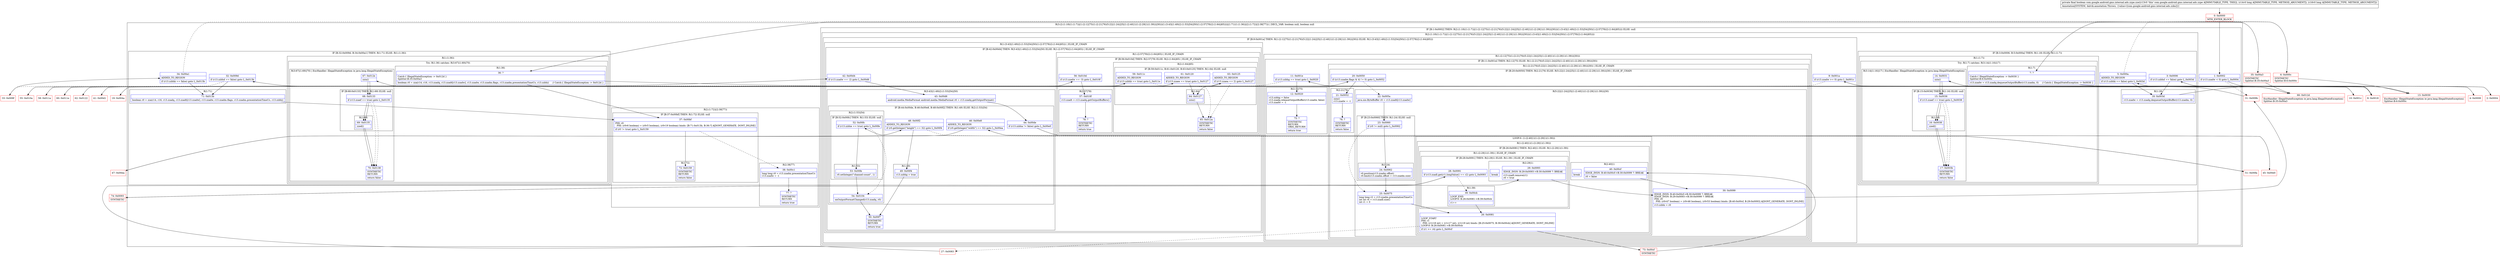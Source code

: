 digraph "CFG forcom.google.android.gms.internal.ads.zzpe.zze(JJ)Z" {
subgraph cluster_Region_778124201 {
label = "R(3:(2:(1:18)(1:(1:7))|(1:(2:12|75)(1:(2:21|76)(5:22|(1:24)|25|(1:(2:40|1)(1:(2:29|1)(1:39)))|30)))(1:(3:43|(1:49)(2:(1:53)|54)|50)(1:(2:57|78)(2:(1:64)|65))))|(1:71)(1:(1:36))|(2:(1:72)|(2:38|77))) | DECL_VAR: boolean null, boolean null\l";
node [shape=record,color=blue];
subgraph cluster_IfRegion_1723107990 {
label = "IF [B:1:0x0002] THEN: R(2:(1:18)(1:(1:7))|(1:(2:12|75)(1:(2:21|76)(5:22|(1:24)|25|(1:(2:40|1)(1:(2:29|1)(1:39)))|30)))(1:(3:43|(1:49)(2:(1:53)|54)|50)(1:(2:57|78)(2:(1:64)|65)))) ELSE: null";
node [shape=record,color=blue];
Node_1 [shape=record,label="{1\:\ 0x0002|if (r13.zzadw \< 0) goto L_0x0004\l}"];
subgraph cluster_Region_687209028 {
label = "R(2:(1:18)(1:(1:7))|(1:(2:12|75)(1:(2:21|76)(5:22|(1:24)|25|(1:(2:40|1)(1:(2:29|1)(1:39)))|30)))(1:(3:43|(1:49)(2:(1:53)|54)|50)(1:(2:57|78)(2:(1:64)|65))))";
node [shape=record,color=blue];
subgraph cluster_IfRegion_159114626 {
label = "IF [B:3:0x0006, B:5:0x000a] THEN: R(1:18) ELSE: R(1:(1:7))";
node [shape=record,color=blue];
Node_3 [shape=record,label="{3\:\ 0x0006|if (r13.zzbhd == false) goto L_0x003d\l}"];
Node_5 [shape=record,label="{5\:\ 0x000a|ADDED_TO_REGION\l|if (r13.zzbhk == false) goto L_0x003d\l}"];
subgraph cluster_Region_786443127 {
label = "R(1:18)";
node [shape=record,color=blue];
Node_18 [shape=record,label="{18\:\ 0x003d|r13.zzadw = r13.zzadq.dequeueOutputBuffer(r13.zzadm, 0)\l}"];
}
subgraph cluster_Region_1816327175 {
label = "R(1:(1:7))";
node [shape=record,color=blue];
subgraph cluster_TryCatchRegion_1809974289 {
label = "Try: R(1:7) catches: R(3:14|(1:16)|17)";
node [shape=record,color=blue];
subgraph cluster_Region_1029946138 {
label = "R(1:7)";
node [shape=record,color=blue];
Node_7 [shape=record,label="{7\:\ ?|Catch:\{ IllegalStateException \-\> 0x0030 \}\lSplitter:B:6:0x000c\l|r13.zzadw = r13.zzadq.dequeueOutputBuffer(r13.zzadm, 0)     \/\/ Catch:\{ IllegalStateException \-\> 0x0030 \}\l}"];
}
subgraph cluster_Region_318215250 {
label = "R(3:14|(1:16)|17) | ExcHandler: IllegalStateException (e java.lang.IllegalStateException)\l";
node [shape=record,color=blue];
Node_14 [shape=record,label="{14\:\ 0x0031|zziu()\l}"];
subgraph cluster_IfRegion_1768863943 {
label = "IF [B:15:0x0036] THEN: R(1:16) ELSE: null";
node [shape=record,color=blue];
Node_15 [shape=record,label="{15\:\ 0x0036|if (r13.zzaef == true) goto L_0x0038\l}"];
subgraph cluster_Region_307755895 {
label = "R(1:16)";
node [shape=record,color=blue];
Node_16 [shape=record,label="{16\:\ 0x0038|zzed()\l}"];
}
}
Node_17 [shape=record,label="{17\:\ 0x003b|SYNTHETIC\lRETURN\l|return false\l}"];
}
}
}
}
subgraph cluster_IfRegion_852244812 {
label = "IF [B:9:0x001a] THEN: R(1:(2:12|75)(1:(2:21|76)(5:22|(1:24)|25|(1:(2:40|1)(1:(2:29|1)(1:39)))|30))) ELSE: R(1:(3:43|(1:49)(2:(1:53)|54)|50)(1:(2:57|78)(2:(1:64)|65)))";
node [shape=record,color=blue];
Node_9 [shape=record,label="{9\:\ 0x001a|if (r13.zzadw \>= 0) goto L_0x001c\l}"];
subgraph cluster_Region_473398851 {
label = "R(1:(2:12|75)(1:(2:21|76)(5:22|(1:24)|25|(1:(2:40|1)(1:(2:29|1)(1:39)))|30)))";
node [shape=record,color=blue];
subgraph cluster_IfRegion_8607106 {
label = "IF [B:11:0x001e] THEN: R(2:12|75) ELSE: R(1:(2:21|76)(5:22|(1:24)|25|(1:(2:40|1)(1:(2:29|1)(1:39)))|30))";
node [shape=record,color=blue];
Node_11 [shape=record,label="{11\:\ 0x001e|if (r13.zzbhg == true) goto L_0x0020\l}"];
subgraph cluster_Region_757242534 {
label = "R(2:12|75)";
node [shape=record,color=blue];
Node_12 [shape=record,label="{12\:\ 0x0020|r13.zzbhg = false\lr13.zzadq.releaseOutputBuffer(r13.zzadw, false)\lr13.zzadw = \-1\l}"];
Node_75 [shape=record,label="{75\:\ ?|SYNTHETIC\lRETURN\lORIG_RETURN\l|return true\l}"];
}
subgraph cluster_Region_2130165783 {
label = "R(1:(2:21|76)(5:22|(1:24)|25|(1:(2:40|1)(1:(2:29|1)(1:39)))|30)) | ELSE_IF_CHAIN\l";
node [shape=record,color=blue];
subgraph cluster_IfRegion_1502969068 {
label = "IF [B:20:0x0050] THEN: R(2:21|76) ELSE: R(5:22|(1:24)|25|(1:(2:40|1)(1:(2:29|1)(1:39)))|30) | ELSE_IF_CHAIN\l";
node [shape=record,color=blue];
Node_20 [shape=record,label="{20\:\ 0x0050|if ((r13.zzadm.flags & 4) != 0) goto L_0x0052\l}"];
subgraph cluster_Region_1134566681 {
label = "R(2:21|76)";
node [shape=record,color=blue];
Node_21 [shape=record,label="{21\:\ 0x0052|zziu()\lr13.zzadw = \-1\l}"];
Node_76 [shape=record,label="{76\:\ ?|SYNTHETIC\lRETURN\l|return false\l}"];
}
subgraph cluster_Region_1934795132 {
label = "R(5:22|(1:24)|25|(1:(2:40|1)(1:(2:29|1)(1:39)))|30)";
node [shape=record,color=blue];
Node_22 [shape=record,label="{22\:\ 0x005a|java.nio.ByteBuffer r0 = r13.zzadt[r13.zzadw]\l}"];
subgraph cluster_IfRegion_1745019157 {
label = "IF [B:23:0x0060] THEN: R(1:24) ELSE: null";
node [shape=record,color=blue];
Node_23 [shape=record,label="{23\:\ 0x0060|if (r0 != null) goto L_0x0062\l}"];
subgraph cluster_Region_798156639 {
label = "R(1:24)";
node [shape=record,color=blue];
Node_24 [shape=record,label="{24\:\ 0x0062|r0.position(r13.zzadm.offset)\lr0.limit(r13.zzadm.offset + r13.zzadm.size)\l}"];
}
}
Node_25 [shape=record,label="{25\:\ 0x0075|long long r2 = r13.zzadm.presentationTimeUs\lint int r4 = r13.zzadl.size()\lint r1 = 0\l}"];
subgraph cluster_LoopRegion_2054047841 {
label = "LOOP:0: (1:(2:40|1)(1:(2:29|1)(1:39)))";
node [shape=record,color=blue];
subgraph cluster_Region_987351107 {
label = "R(1:(2:40|1)(1:(2:29|1)(1:39)))";
node [shape=record,color=blue];
subgraph cluster_IfRegion_48342586 {
label = "IF [B:26:0x0081] THEN: R(2:40|1) ELSE: R(1:(2:29|1)(1:39))";
node [shape=record,color=blue];
Node_26 [shape=record,label="{26\:\ 0x0081|LOOP_START\lPHI: r1 \l  PHI: (r1v18 int) = (r1v17 int), (r1v19 int) binds: [B:25:0x0075, B:39:0x00cb] A[DONT_GENERATE, DONT_INLINE]\lLOOP:0: B:26:0x0081\-\>B:39:0x00cb\l|if (r1 \>= r4) goto L_0x00cf\l}"];
subgraph cluster_Region_1415535926 {
label = "R(2:40|1)";
node [shape=record,color=blue];
Node_40 [shape=record,label="{40\:\ 0x00cf|EDGE_INSN: B:40:0x00cf\-\>B:30:0x0099 ?: BREAK  \l|r0 = false\l}"];
Node_InsnContainer_1213833704 [shape=record,label="{|break\l}"];
}
subgraph cluster_Region_189932847 {
label = "R(1:(2:29|1)(1:39)) | ELSE_IF_CHAIN\l";
node [shape=record,color=blue];
subgraph cluster_IfRegion_1683927692 {
label = "IF [B:28:0x0091] THEN: R(2:29|1) ELSE: R(1:39) | ELSE_IF_CHAIN\l";
node [shape=record,color=blue];
Node_28 [shape=record,label="{28\:\ 0x0091|if (r13.zzadl.get(r1).longValue() == r2) goto L_0x0093\l}"];
subgraph cluster_Region_1157914056 {
label = "R(2:29|1)";
node [shape=record,color=blue];
Node_29 [shape=record,label="{29\:\ 0x0093|EDGE_INSN: B:29:0x0093\-\>B:30:0x0099 ?: BREAK  \l|r13.zzadl.remove(r1)\lr0 = true\l}"];
Node_InsnContainer_58153316 [shape=record,label="{|break\l}"];
}
subgraph cluster_Region_2106914106 {
label = "R(1:39)";
node [shape=record,color=blue];
Node_39 [shape=record,label="{39\:\ 0x00cb|LOOP_END\lLOOP:0: B:26:0x0081\-\>B:39:0x00cb\l|r1++\l}"];
}
}
}
}
}
}
Node_30 [shape=record,label="{30\:\ 0x0099|EDGE_INSN: B:40:0x00cf\-\>B:30:0x0099 ?: BREAK  \lEDGE_INSN: B:29:0x0093\-\>B:30:0x0099 ?: BREAK  \lPHI: r0 \l  PHI: (r0v47 boolean) = (r0v46 boolean), (r0v53 boolean) binds: [B:40:0x00cf, B:29:0x0093] A[DONT_GENERATE, DONT_INLINE]\l|r13.zzbhi = r0\l}"];
}
}
}
}
}
subgraph cluster_Region_1998062233 {
label = "R(1:(3:43|(1:49)(2:(1:53)|54)|50)(1:(2:57|78)(2:(1:64)|65))) | ELSE_IF_CHAIN\l";
node [shape=record,color=blue];
subgraph cluster_IfRegion_1917565811 {
label = "IF [B:42:0x00d4] THEN: R(3:43|(1:49)(2:(1:53)|54)|50) ELSE: R(1:(2:57|78)(2:(1:64)|65)) | ELSE_IF_CHAIN\l";
node [shape=record,color=blue];
Node_42 [shape=record,label="{42\:\ 0x00d4|if (r13.zzadw == \-2) goto L_0x00d6\l}"];
subgraph cluster_Region_1782988395 {
label = "R(3:43|(1:49)(2:(1:53)|54)|50)";
node [shape=record,color=blue];
Node_43 [shape=record,label="{43\:\ 0x00d6|android.media.MediaFormat android.media.MediaFormat r0 = r13.zzadq.getOutputFormat()\l}"];
subgraph cluster_IfRegion_48444678 {
label = "IF [B:44:0x00de, B:46:0x00e8, B:48:0x00f2] THEN: R(1:49) ELSE: R(2:(1:53)|54)";
node [shape=record,color=blue];
Node_44 [shape=record,label="{44\:\ 0x00de|if (r13.zzbha != false) goto L_0x00e0\l}"];
Node_46 [shape=record,label="{46\:\ 0x00e8|ADDED_TO_REGION\l|if (r0.getInteger(\"width\") == 32) goto L_0x00ea\l}"];
Node_48 [shape=record,label="{48\:\ 0x00f2|ADDED_TO_REGION\l|if (r0.getInteger(\"height\") == 32) goto L_0x00f4\l}"];
subgraph cluster_Region_1747620680 {
label = "R(1:49)";
node [shape=record,color=blue];
Node_49 [shape=record,label="{49\:\ 0x00f4|r13.zzbhg = true\l}"];
}
subgraph cluster_Region_683439974 {
label = "R(2:(1:53)|54)";
node [shape=record,color=blue];
subgraph cluster_IfRegion_1370446672 {
label = "IF [B:52:0x00fc] THEN: R(1:53) ELSE: null";
node [shape=record,color=blue];
Node_52 [shape=record,label="{52\:\ 0x00fc|if (r13.zzbhe == true) goto L_0x00fe\l}"];
subgraph cluster_Region_2016930838 {
label = "R(1:53)";
node [shape=record,color=blue];
Node_53 [shape=record,label="{53\:\ 0x00fe|r0.setInteger(\"channel\-count\", 1)\l}"];
}
}
Node_54 [shape=record,label="{54\:\ 0x0104|onOutputFormatChanged(r13.zzadq, r0)\l}"];
}
}
Node_50 [shape=record,label="{50\:\ 0x00f7|SYNTHETIC\lRETURN\l|return true\l}"];
}
subgraph cluster_Region_1712625462 {
label = "R(1:(2:57|78)(2:(1:64)|65)) | ELSE_IF_CHAIN\l";
node [shape=record,color=blue];
subgraph cluster_IfRegion_1235957924 {
label = "IF [B:56:0x010d] THEN: R(2:57|78) ELSE: R(2:(1:64)|65) | ELSE_IF_CHAIN\l";
node [shape=record,color=blue];
Node_56 [shape=record,label="{56\:\ 0x010d|if (r13.zzadw == \-3) goto L_0x010f\l}"];
subgraph cluster_Region_1965507082 {
label = "R(2:57|78)";
node [shape=record,color=blue];
Node_57 [shape=record,label="{57\:\ 0x010f|r13.zzadt = r13.zzadq.getOutputBuffers()\l}"];
Node_78 [shape=record,label="{78\:\ ?|SYNTHETIC\lRETURN\l|return true\l}"];
}
subgraph cluster_Region_1585050149 {
label = "R(2:(1:64)|65)";
node [shape=record,color=blue];
subgraph cluster_IfRegion_479618043 {
label = "IF [B:59:0x011c, B:61:0x0120, B:63:0x0125] THEN: R(1:64) ELSE: null";
node [shape=record,color=blue];
Node_59 [shape=record,label="{59\:\ 0x011c|ADDED_TO_REGION\l|if (r13.zzbhb == true) goto L_0x011e\l}"];
Node_61 [shape=record,label="{61\:\ 0x0120|ADDED_TO_REGION\l|if (r13.zzaee == true) goto L_0x0127\l}"];
Node_63 [shape=record,label="{63\:\ 0x0125|ADDED_TO_REGION\l|if (r13.zzaea == 2) goto L_0x0127\l}"];
subgraph cluster_Region_208144085 {
label = "R(1:64)";
node [shape=record,color=blue];
Node_64 [shape=record,label="{64\:\ 0x0127|zziu()\l}"];
}
}
Node_65 [shape=record,label="{65\:\ 0x012a|SYNTHETIC\lRETURN\l|return false\l}"];
}
}
}
}
}
}
}
}
subgraph cluster_IfRegion_1133519424 {
label = "IF [B:32:0x009d, B:34:0x00a1] THEN: R(1:71) ELSE: R(1:(1:36))";
node [shape=record,color=blue];
Node_32 [shape=record,label="{32\:\ 0x009d|if (r13.zzbhd == false) goto L_0x013b\l}"];
Node_34 [shape=record,label="{34\:\ 0x00a1|ADDED_TO_REGION\l|if (r13.zzbhk == false) goto L_0x013b\l}"];
subgraph cluster_Region_2098379758 {
label = "R(1:71)";
node [shape=record,color=blue];
Node_71 [shape=record,label="{71\:\ 0x013b|boolean r0 = zza(r14, r16, r13.zzadq, r13.zzadt[r13.zzadw], r13.zzadw, r13.zzadm.flags, r13.zzadm.presentationTimeUs, r13.zzbhi)\l}"];
}
subgraph cluster_Region_1382615245 {
label = "R(1:(1:36))";
node [shape=record,color=blue];
subgraph cluster_TryCatchRegion_2110726336 {
label = "Try: R(1:36) catches: R(3:67|(1:69)|70)";
node [shape=record,color=blue];
subgraph cluster_Region_1205317435 {
label = "R(1:36)";
node [shape=record,color=blue];
Node_36 [shape=record,label="{36\:\ ?|Catch:\{ IllegalStateException \-\> 0x012d \}\lSplitter:B:35:0x00a3\l|boolean r0 = zza(r14, r16, r13.zzadq, r13.zzadt[r13.zzadw], r13.zzadw, r13.zzadm.flags, r13.zzadm.presentationTimeUs, r13.zzbhi)     \/\/ Catch:\{ IllegalStateException \-\> 0x012d \}\l}"];
}
subgraph cluster_Region_836620034 {
label = "R(3:67|(1:69)|70) | ExcHandler: IllegalStateException (e java.lang.IllegalStateException)\l";
node [shape=record,color=blue];
Node_67 [shape=record,label="{67\:\ 0x012e|zziu()\l}"];
subgraph cluster_IfRegion_1931311451 {
label = "IF [B:68:0x0133] THEN: R(1:69) ELSE: null";
node [shape=record,color=blue];
Node_68 [shape=record,label="{68\:\ 0x0133|if (r13.zzaef == true) goto L_0x0135\l}"];
subgraph cluster_Region_1772628117 {
label = "R(1:69)";
node [shape=record,color=blue];
Node_69 [shape=record,label="{69\:\ 0x0135|zzed()\l}"];
}
}
Node_70 [shape=record,label="{70\:\ 0x0138|SYNTHETIC\lRETURN\l|return false\l}"];
}
}
}
}
subgraph cluster_Region_1843776576 {
label = "R(2:(1:72)|(2:38|77))";
node [shape=record,color=blue];
subgraph cluster_IfRegion_840936225 {
label = "IF [B:37:0x00bf] THEN: R(1:72) ELSE: null";
node [shape=record,color=blue];
Node_37 [shape=record,label="{37\:\ 0x00bf|PHI: r0 \l  PHI: (r0v6 boolean) = (r0v5 boolean), (r0v19 boolean) binds: [B:71:0x013b, B:36:?] A[DONT_GENERATE, DONT_INLINE]\l|if (r0 != true) goto L_0x0159\l}"];
subgraph cluster_Region_718326680 {
label = "R(1:72)";
node [shape=record,color=blue];
Node_72 [shape=record,label="{72\:\ 0x0159|SYNTHETIC\lRETURN\l|return false\l}"];
}
}
subgraph cluster_Region_1155696441 {
label = "R(2:38|77)";
node [shape=record,color=blue];
Node_38 [shape=record,label="{38\:\ 0x00c1|long long r0 = r13.zzadm.presentationTimeUs\lr13.zzadw = \-1\l}"];
Node_77 [shape=record,label="{77\:\ ?|SYNTHETIC\lRETURN\l|return true\l}"];
}
}
}
subgraph cluster_Region_318215250 {
label = "R(3:14|(1:16)|17) | ExcHandler: IllegalStateException (e java.lang.IllegalStateException)\l";
node [shape=record,color=blue];
Node_14 [shape=record,label="{14\:\ 0x0031|zziu()\l}"];
subgraph cluster_IfRegion_1768863943 {
label = "IF [B:15:0x0036] THEN: R(1:16) ELSE: null";
node [shape=record,color=blue];
Node_15 [shape=record,label="{15\:\ 0x0036|if (r13.zzaef == true) goto L_0x0038\l}"];
subgraph cluster_Region_307755895 {
label = "R(1:16)";
node [shape=record,color=blue];
Node_16 [shape=record,label="{16\:\ 0x0038|zzed()\l}"];
}
}
Node_17 [shape=record,label="{17\:\ 0x003b|SYNTHETIC\lRETURN\l|return false\l}"];
}
subgraph cluster_Region_836620034 {
label = "R(3:67|(1:69)|70) | ExcHandler: IllegalStateException (e java.lang.IllegalStateException)\l";
node [shape=record,color=blue];
Node_67 [shape=record,label="{67\:\ 0x012e|zziu()\l}"];
subgraph cluster_IfRegion_1931311451 {
label = "IF [B:68:0x0133] THEN: R(1:69) ELSE: null";
node [shape=record,color=blue];
Node_68 [shape=record,label="{68\:\ 0x0133|if (r13.zzaef == true) goto L_0x0135\l}"];
subgraph cluster_Region_1772628117 {
label = "R(1:69)";
node [shape=record,color=blue];
Node_69 [shape=record,label="{69\:\ 0x0135|zzed()\l}"];
}
}
Node_70 [shape=record,label="{70\:\ 0x0138|SYNTHETIC\lRETURN\l|return false\l}"];
}
Node_0 [shape=record,color=red,label="{0\:\ 0x0000|MTH_ENTER_BLOCK\l}"];
Node_2 [shape=record,color=red,label="{2\:\ 0x0004}"];
Node_4 [shape=record,color=red,label="{4\:\ 0x0008}"];
Node_6 [shape=record,color=red,label="{6\:\ 0x000c|SYNTHETIC\lSplitter:B:6:0x000c\l}"];
Node_8 [shape=record,color=red,label="{8\:\ 0x0018}"];
Node_10 [shape=record,color=red,label="{10\:\ 0x001c}"];
Node_13 [shape=record,color=red,label="{13\:\ 0x0030|ExcHandler: IllegalStateException (e java.lang.IllegalStateException)\lSplitter:B:6:0x000c\l}"];
Node_19 [shape=record,color=red,label="{19\:\ 0x004a}"];
Node_27 [shape=record,color=red,label="{27\:\ 0x0083}"];
Node_31 [shape=record,color=red,label="{31\:\ 0x009b}"];
Node_33 [shape=record,color=red,label="{33\:\ 0x009f}"];
Node_35 [shape=record,color=red,label="{35\:\ 0x00a3|SYNTHETIC\lSplitter:B:35:0x00a3\l}"];
Node_41 [shape=record,color=red,label="{41\:\ 0x00d1}"];
Node_45 [shape=record,color=red,label="{45\:\ 0x00e0}"];
Node_47 [shape=record,color=red,label="{47\:\ 0x00ea}"];
Node_51 [shape=record,color=red,label="{51\:\ 0x00fa}"];
Node_55 [shape=record,color=red,label="{55\:\ 0x010a}"];
Node_58 [shape=record,color=red,label="{58\:\ 0x011a}"];
Node_60 [shape=record,color=red,label="{60\:\ 0x011e}"];
Node_62 [shape=record,color=red,label="{62\:\ 0x0122}"];
Node_66 [shape=record,color=red,label="{66\:\ 0x012d|ExcHandler: IllegalStateException (e java.lang.IllegalStateException)\lSplitter:B:35:0x00a3\l}"];
Node_73 [shape=record,color=red,label="{73\:\ 0x00cf|SYNTHETIC\l}"];
Node_74 [shape=record,color=red,label="{74\:\ 0x0093|SYNTHETIC\l}"];
MethodNode[shape=record,label="{private final boolean com.google.android.gms.internal.ads.zzpe.zze((r13v0 'this' com.google.android.gms.internal.ads.zzpe A[IMMUTABLE_TYPE, THIS]), (r14v0 long A[IMMUTABLE_TYPE, METHOD_ARGUMENT]), (r16v0 long A[IMMUTABLE_TYPE, METHOD_ARGUMENT]))  | Annotation[SYSTEM, dalvik.annotation.Throws, \{value=[com.google.android.gms.internal.ads.zzku]\}]\l}"];
MethodNode -> Node_0;
Node_1 -> Node_2;
Node_1 -> Node_31[style=dashed];
Node_3 -> Node_4[style=dashed];
Node_3 -> Node_18;
Node_5 -> Node_6[style=dashed];
Node_5 -> Node_18;
Node_18 -> Node_8;
Node_7 -> Node_8;
Node_7 -> Node_13;
Node_14 -> Node_15;
Node_15 -> Node_16;
Node_15 -> Node_17[style=dashed];
Node_16 -> Node_17;
Node_9 -> Node_10;
Node_9 -> Node_41[style=dashed];
Node_11 -> Node_12;
Node_11 -> Node_19[style=dashed];
Node_12 -> Node_75;
Node_20 -> Node_21;
Node_20 -> Node_22[style=dashed];
Node_21 -> Node_76;
Node_22 -> Node_23;
Node_23 -> Node_24;
Node_23 -> Node_25[style=dashed];
Node_24 -> Node_25;
Node_25 -> Node_26;
Node_26 -> Node_27[style=dashed];
Node_26 -> Node_73;
Node_40 -> Node_30;
Node_28 -> Node_39[style=dashed];
Node_28 -> Node_74;
Node_29 -> Node_30;
Node_39 -> Node_26;
Node_30 -> Node_31;
Node_42 -> Node_43;
Node_42 -> Node_55[style=dashed];
Node_43 -> Node_44;
Node_44 -> Node_45;
Node_44 -> Node_51[style=dashed];
Node_46 -> Node_47;
Node_46 -> Node_51[style=dashed];
Node_48 -> Node_49;
Node_48 -> Node_51[style=dashed];
Node_49 -> Node_50;
Node_52 -> Node_53;
Node_52 -> Node_54[style=dashed];
Node_53 -> Node_54;
Node_54 -> Node_50;
Node_56 -> Node_57;
Node_56 -> Node_58[style=dashed];
Node_57 -> Node_78;
Node_59 -> Node_60;
Node_59 -> Node_65[style=dashed];
Node_61 -> Node_62[style=dashed];
Node_61 -> Node_64;
Node_63 -> Node_64;
Node_63 -> Node_65[style=dashed];
Node_64 -> Node_65;
Node_32 -> Node_33[style=dashed];
Node_32 -> Node_71;
Node_34 -> Node_35[style=dashed];
Node_34 -> Node_71;
Node_71 -> Node_37;
Node_36 -> Node_66;
Node_36 -> Node_37;
Node_67 -> Node_68;
Node_68 -> Node_69;
Node_68 -> Node_70[style=dashed];
Node_69 -> Node_70;
Node_37 -> Node_38[style=dashed];
Node_37 -> Node_72;
Node_38 -> Node_77;
Node_14 -> Node_15;
Node_15 -> Node_16;
Node_15 -> Node_17[style=dashed];
Node_16 -> Node_17;
Node_67 -> Node_68;
Node_68 -> Node_69;
Node_68 -> Node_70[style=dashed];
Node_69 -> Node_70;
Node_0 -> Node_1;
Node_2 -> Node_3;
Node_4 -> Node_5;
Node_6 -> Node_7;
Node_6 -> Node_13;
Node_8 -> Node_9;
Node_10 -> Node_11;
Node_13 -> Node_14;
Node_19 -> Node_20;
Node_27 -> Node_28;
Node_31 -> Node_32;
Node_33 -> Node_34;
Node_35 -> Node_36;
Node_35 -> Node_66;
Node_41 -> Node_42;
Node_45 -> Node_46;
Node_47 -> Node_48;
Node_51 -> Node_52;
Node_55 -> Node_56;
Node_58 -> Node_59;
Node_60 -> Node_61;
Node_62 -> Node_63;
Node_66 -> Node_67;
Node_73 -> Node_40;
Node_74 -> Node_29;
}

